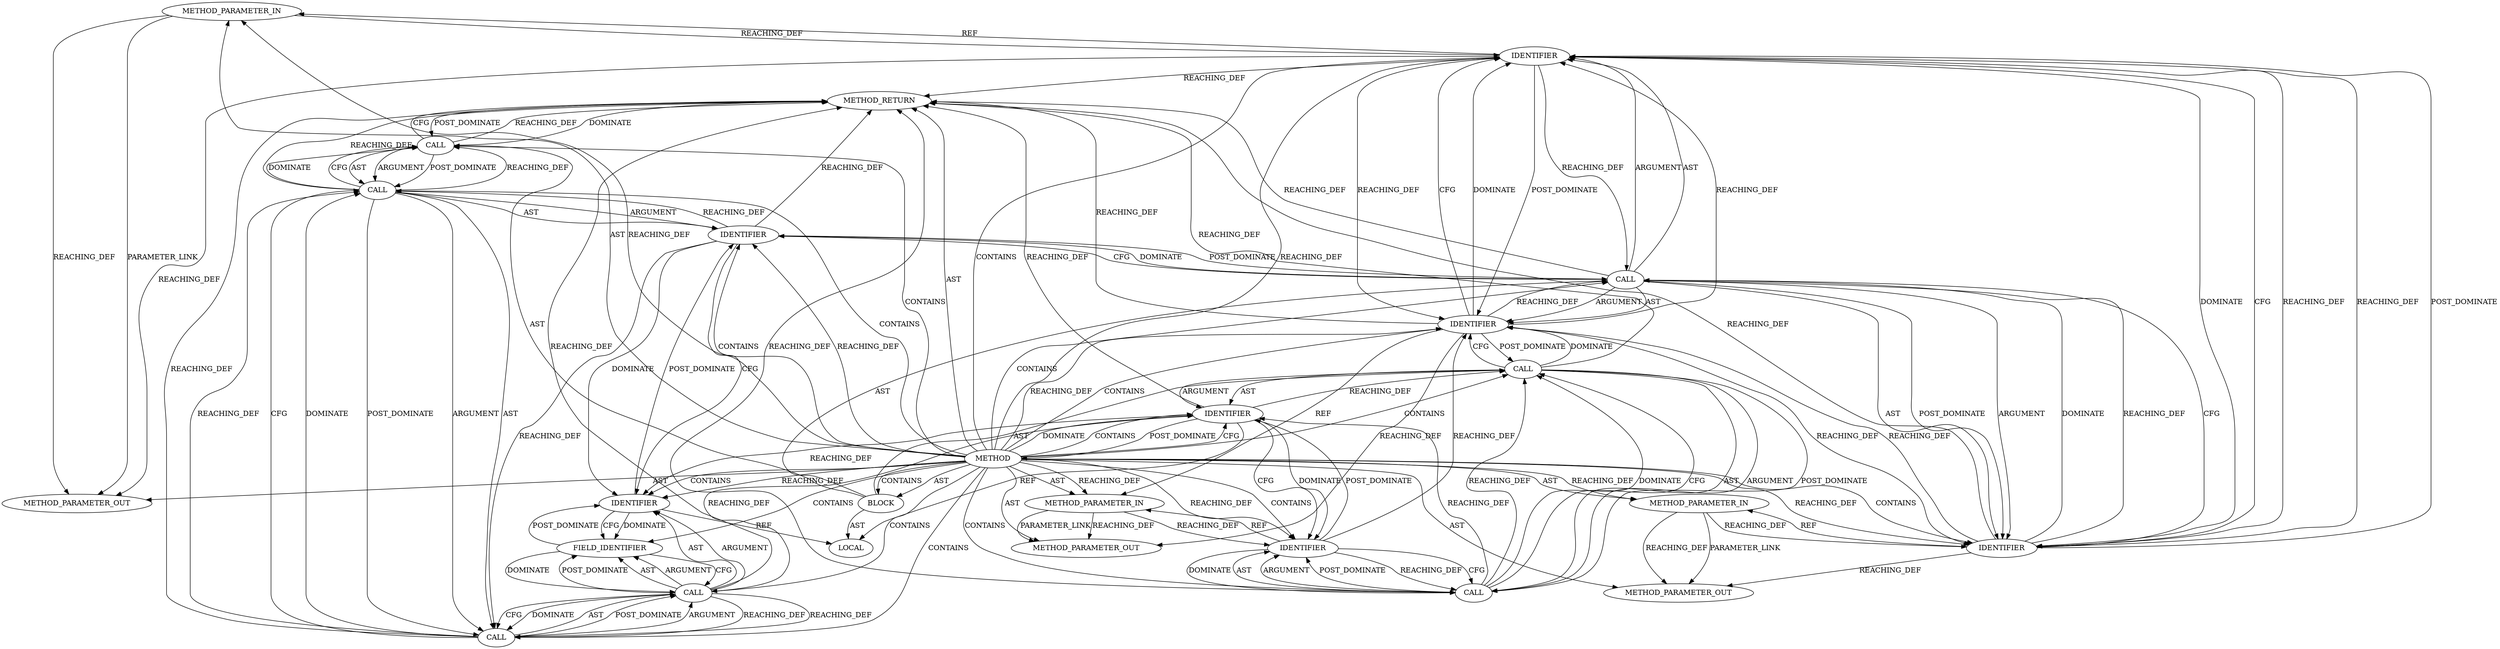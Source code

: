 digraph {
  21294 [label=METHOD_PARAMETER_OUT ORDER=2 CODE="u32 got_seq" IS_VARIADIC=false COLUMN_NUMBER=53 LINE_NUMBER=220 TYPE_FULL_NAME="u32" EVALUATION_STRATEGY="BY_VALUE" INDEX=2 NAME="got_seq"]
  1328 [label=METHOD_PARAMETER_IN ORDER=3 CODE="u32 exp_seq" IS_VARIADIC=false COLUMN_NUMBER=66 LINE_NUMBER=220 TYPE_FULL_NAME="u32" EVALUATION_STRATEGY="BY_VALUE" INDEX=3 NAME="exp_seq"]
  21293 [label=METHOD_PARAMETER_OUT ORDER=1 CODE="struct sock *sk" IS_VARIADIC=false COLUMN_NUMBER=36 LINE_NUMBER=220 TYPE_FULL_NAME="sock*" EVALUATION_STRATEGY="BY_VALUE" INDEX=1 NAME="sk"]
  1331 [label=CALL ORDER=2 ARGUMENT_INDEX=-1 CODE="*tls_ctx = tls_get_ctx(sk)" COLUMN_NUMBER=21 METHOD_FULL_NAME="<operator>.assignment" LINE_NUMBER=222 TYPE_FULL_NAME="<empty>" DISPATCH_TYPE="STATIC_DISPATCH" SIGNATURE="" NAME="<operator>.assignment"]
  1329 [label=BLOCK ORDER=4 ARGUMENT_INDEX=-1 CODE="{
	struct tls_context *tls_ctx = tls_get_ctx(sk);

	trace_tls_device_tx_resync_req(sk, got_seq, exp_seq);
	WARN_ON(test_and_set_bit(TLS_TX_SYNC_SCHED, &tls_ctx->flags));
}" COLUMN_NUMBER=1 LINE_NUMBER=221 TYPE_FULL_NAME="void"]
  1332 [label=IDENTIFIER ORDER=1 ARGUMENT_INDEX=1 CODE="tls_ctx" COLUMN_NUMBER=22 LINE_NUMBER=222 TYPE_FULL_NAME="tls_context*" NAME="tls_ctx"]
  1339 [label=CALL ORDER=4 ARGUMENT_INDEX=-1 CODE="WARN_ON(test_and_set_bit(TLS_TX_SYNC_SCHED, &tls_ctx->flags))" COLUMN_NUMBER=2 METHOD_FULL_NAME="WARN_ON" LINE_NUMBER=225 TYPE_FULL_NAME="<empty>" DISPATCH_TYPE="STATIC_DISPATCH" SIGNATURE="" NAME="WARN_ON"]
  21295 [label=METHOD_PARAMETER_OUT ORDER=3 CODE="u32 exp_seq" IS_VARIADIC=false COLUMN_NUMBER=66 LINE_NUMBER=220 TYPE_FULL_NAME="u32" EVALUATION_STRATEGY="BY_VALUE" INDEX=3 NAME="exp_seq"]
  1346 [label=METHOD_RETURN ORDER=5 CODE="RET" COLUMN_NUMBER=1 LINE_NUMBER=220 TYPE_FULL_NAME="void" EVALUATION_STRATEGY="BY_VALUE"]
  1327 [label=METHOD_PARAMETER_IN ORDER=2 CODE="u32 got_seq" IS_VARIADIC=false COLUMN_NUMBER=53 LINE_NUMBER=220 TYPE_FULL_NAME="u32" EVALUATION_STRATEGY="BY_VALUE" INDEX=2 NAME="got_seq"]
  1334 [label=IDENTIFIER ORDER=1 ARGUMENT_INDEX=1 CODE="sk" COLUMN_NUMBER=44 LINE_NUMBER=222 TYPE_FULL_NAME="sock*" NAME="sk"]
  1337 [label=IDENTIFIER ORDER=2 ARGUMENT_INDEX=2 CODE="got_seq" COLUMN_NUMBER=37 LINE_NUMBER=224 TYPE_FULL_NAME="u32" NAME="got_seq"]
  1333 [label=CALL ORDER=2 ARGUMENT_INDEX=2 CODE="tls_get_ctx(sk)" COLUMN_NUMBER=32 METHOD_FULL_NAME="tls_get_ctx" LINE_NUMBER=222 TYPE_FULL_NAME="<empty>" DISPATCH_TYPE="STATIC_DISPATCH" SIGNATURE="" NAME="tls_get_ctx"]
  1343 [label=CALL ORDER=1 ARGUMENT_INDEX=1 CODE="tls_ctx->flags" COLUMN_NUMBER=47 METHOD_FULL_NAME="<operator>.indirectFieldAccess" LINE_NUMBER=225 TYPE_FULL_NAME="<empty>" DISPATCH_TYPE="STATIC_DISPATCH" SIGNATURE="" NAME="<operator>.indirectFieldAccess"]
  1335 [label=CALL ORDER=3 ARGUMENT_INDEX=-1 CODE="trace_tls_device_tx_resync_req(sk, got_seq, exp_seq)" COLUMN_NUMBER=2 METHOD_FULL_NAME="trace_tls_device_tx_resync_req" LINE_NUMBER=224 TYPE_FULL_NAME="<empty>" DISPATCH_TYPE="STATIC_DISPATCH" SIGNATURE="" NAME="trace_tls_device_tx_resync_req"]
  1342 [label=CALL ORDER=2 ARGUMENT_INDEX=2 CODE="&tls_ctx->flags" COLUMN_NUMBER=46 METHOD_FULL_NAME="<operator>.addressOf" LINE_NUMBER=225 TYPE_FULL_NAME="<empty>" DISPATCH_TYPE="STATIC_DISPATCH" SIGNATURE="" NAME="<operator>.addressOf"]
  1344 [label=IDENTIFIER ORDER=1 ARGUMENT_INDEX=1 CODE="tls_ctx" COLUMN_NUMBER=47 LINE_NUMBER=225 TYPE_FULL_NAME="tls_context*" NAME="tls_ctx"]
  1340 [label=CALL ORDER=1 ARGUMENT_INDEX=1 CODE="test_and_set_bit(TLS_TX_SYNC_SCHED, &tls_ctx->flags)" COLUMN_NUMBER=10 METHOD_FULL_NAME="test_and_set_bit" LINE_NUMBER=225 TYPE_FULL_NAME="<empty>" DISPATCH_TYPE="STATIC_DISPATCH" SIGNATURE="" NAME="test_and_set_bit"]
  1345 [label=FIELD_IDENTIFIER ORDER=2 ARGUMENT_INDEX=2 CODE="flags" COLUMN_NUMBER=47 LINE_NUMBER=225 CANONICAL_NAME="flags"]
  1325 [label=METHOD COLUMN_NUMBER=1 LINE_NUMBER=220 COLUMN_NUMBER_END=1 IS_EXTERNAL=false SIGNATURE="void tls_offload_tx_resync_request (sock*,u32,u32)" NAME="tls_offload_tx_resync_request" AST_PARENT_TYPE="TYPE_DECL" AST_PARENT_FULL_NAME="tls_device.c:<global>" ORDER=17 CODE="void tls_offload_tx_resync_request(struct sock *sk, u32 got_seq, u32 exp_seq)
{
	struct tls_context *tls_ctx = tls_get_ctx(sk);

	trace_tls_device_tx_resync_req(sk, got_seq, exp_seq);
	WARN_ON(test_and_set_bit(TLS_TX_SYNC_SCHED, &tls_ctx->flags));
}" FULL_NAME="tls_offload_tx_resync_request" LINE_NUMBER_END=226 FILENAME="tls_device.c"]
  1330 [label=LOCAL ORDER=1 CODE="struct tls_context* tls_ctx" COLUMN_NUMBER=21 LINE_NUMBER=222 TYPE_FULL_NAME="tls_context*" NAME="tls_ctx"]
  1326 [label=METHOD_PARAMETER_IN ORDER=1 CODE="struct sock *sk" IS_VARIADIC=false COLUMN_NUMBER=36 LINE_NUMBER=220 TYPE_FULL_NAME="sock*" EVALUATION_STRATEGY="BY_VALUE" INDEX=1 NAME="sk"]
  1341 [label=IDENTIFIER ORDER=1 ARGUMENT_INDEX=1 CODE="TLS_TX_SYNC_SCHED" COLUMN_NUMBER=27 LINE_NUMBER=225 TYPE_FULL_NAME="ANY" NAME="TLS_TX_SYNC_SCHED"]
  1338 [label=IDENTIFIER ORDER=3 ARGUMENT_INDEX=3 CODE="exp_seq" COLUMN_NUMBER=46 LINE_NUMBER=224 TYPE_FULL_NAME="u32" NAME="exp_seq"]
  1336 [label=IDENTIFIER ORDER=1 ARGUMENT_INDEX=1 CODE="sk" COLUMN_NUMBER=33 LINE_NUMBER=224 TYPE_FULL_NAME="sock*" NAME="sk"]
  1337 -> 1346 [label=REACHING_DEF VARIABLE="got_seq"]
  1329 -> 1331 [label=AST ]
  1325 -> 1344 [label=CONTAINS ]
  1333 -> 1334 [label=AST ]
  1345 -> 1343 [label=DOMINATE ]
  1329 -> 1335 [label=AST ]
  1336 -> 1337 [label=REACHING_DEF VARIABLE="sk"]
  1325 -> 1329 [label=CONTAINS ]
  1342 -> 1340 [label=REACHING_DEF VARIABLE="&tls_ctx->flags"]
  1337 -> 1327 [label=REF ]
  1325 -> 1344 [label=REACHING_DEF VARIABLE=""]
  1325 -> 1337 [label=CONTAINS ]
  1327 -> 1337 [label=REACHING_DEF VARIABLE="got_seq"]
  1339 -> 1340 [label=AST ]
  1329 -> 1330 [label=AST ]
  1338 -> 1346 [label=REACHING_DEF VARIABLE="exp_seq"]
  1325 -> 1328 [label=REACHING_DEF VARIABLE=""]
  1325 -> 21294 [label=AST ]
  1331 -> 1332 [label=ARGUMENT ]
  1334 -> 1333 [label=REACHING_DEF VARIABLE="sk"]
  1328 -> 21295 [label=REACHING_DEF VARIABLE="exp_seq"]
  1325 -> 1327 [label=AST ]
  1342 -> 1340 [label=CFG ]
  1325 -> 1327 [label=REACHING_DEF VARIABLE=""]
  1337 -> 1335 [label=REACHING_DEF VARIABLE="got_seq"]
  1341 -> 1346 [label=REACHING_DEF VARIABLE="TLS_TX_SYNC_SCHED"]
  1331 -> 1332 [label=AST ]
  1325 -> 21295 [label=AST ]
  1333 -> 1346 [label=REACHING_DEF VARIABLE="tls_get_ctx(sk)"]
  1333 -> 1334 [label=ARGUMENT ]
  1325 -> 1333 [label=CONTAINS ]
  1325 -> 1338 [label=REACHING_DEF VARIABLE=""]
  1335 -> 1341 [label=CFG ]
  1333 -> 1334 [label=POST_DOMINATE ]
  1338 -> 1337 [label=REACHING_DEF VARIABLE="exp_seq"]
  1336 -> 1337 [label=CFG ]
  1326 -> 21293 [label=PARAMETER_LINK ]
  1338 -> 1335 [label=DOMINATE ]
  1328 -> 21295 [label=PARAMETER_LINK ]
  1342 -> 1343 [label=AST ]
  1341 -> 1344 [label=DOMINATE ]
  1331 -> 1333 [label=AST ]
  1334 -> 1336 [label=REACHING_DEF VARIABLE="sk"]
  1331 -> 1336 [label=DOMINATE ]
  1332 -> 1334 [label=CFG ]
  1340 -> 1339 [label=REACHING_DEF VARIABLE="test_and_set_bit(TLS_TX_SYNC_SCHED, &tls_ctx->flags)"]
  1341 -> 1335 [label=POST_DOMINATE ]
  1329 -> 1339 [label=AST ]
  1325 -> 1336 [label=REACHING_DEF VARIABLE=""]
  1332 -> 1331 [label=REACHING_DEF VARIABLE="tls_ctx"]
  1344 -> 1345 [label=CFG ]
  1336 -> 1335 [label=REACHING_DEF VARIABLE="sk"]
  1344 -> 1330 [label=REF ]
  1342 -> 1343 [label=POST_DOMINATE ]
  1335 -> 1338 [label=AST ]
  1336 -> 1338 [label=REACHING_DEF VARIABLE="sk"]
  1331 -> 1333 [label=ARGUMENT ]
  1339 -> 1346 [label=REACHING_DEF VARIABLE="WARN_ON(test_and_set_bit(TLS_TX_SYNC_SCHED, &tls_ctx->flags))"]
  1343 -> 1342 [label=REACHING_DEF VARIABLE="tls_ctx->flags"]
  1343 -> 1342 [label=REACHING_DEF VARIABLE="tls_ctx->flags"]
  1341 -> 1344 [label=CFG ]
  1345 -> 1344 [label=POST_DOMINATE ]
  1339 -> 1340 [label=ARGUMENT ]
  1335 -> 1337 [label=ARGUMENT ]
  1326 -> 1334 [label=REACHING_DEF VARIABLE="sk"]
  1333 -> 1331 [label=REACHING_DEF VARIABLE="tls_get_ctx(sk)"]
  1325 -> 1341 [label=CONTAINS ]
  1344 -> 1341 [label=POST_DOMINATE ]
  1345 -> 1343 [label=CFG ]
  1332 -> 1346 [label=REACHING_DEF VARIABLE="tls_ctx"]
  1337 -> 21294 [label=REACHING_DEF VARIABLE="got_seq"]
  1336 -> 1331 [label=POST_DOMINATE ]
  1334 -> 1326 [label=REF ]
  1333 -> 1331 [label=DOMINATE ]
  1325 -> 1336 [label=CONTAINS ]
  1335 -> 1338 [label=POST_DOMINATE ]
  1343 -> 1342 [label=CFG ]
  1340 -> 1346 [label=REACHING_DEF VARIABLE="test_and_set_bit(TLS_TX_SYNC_SCHED, &tls_ctx->flags)"]
  1325 -> 1340 [label=CONTAINS ]
  1338 -> 1337 [label=POST_DOMINATE ]
  1344 -> 1345 [label=DOMINATE ]
  1338 -> 1336 [label=REACHING_DEF VARIABLE="exp_seq"]
  1336 -> 1326 [label=REF ]
  1325 -> 1341 [label=REACHING_DEF VARIABLE=""]
  1326 -> 21293 [label=REACHING_DEF VARIABLE="sk"]
  1340 -> 1342 [label=POST_DOMINATE ]
  1325 -> 1334 [label=REACHING_DEF VARIABLE=""]
  1335 -> 1336 [label=ARGUMENT ]
  1335 -> 1341 [label=DOMINATE ]
  1340 -> 1341 [label=AST ]
  1342 -> 1340 [label=DOMINATE ]
  1333 -> 1331 [label=CFG ]
  1338 -> 1335 [label=REACHING_DEF VARIABLE="exp_seq"]
  1343 -> 1342 [label=DOMINATE ]
  1342 -> 1346 [label=REACHING_DEF VARIABLE="&tls_ctx->flags"]
  1338 -> 21295 [label=REACHING_DEF VARIABLE="exp_seq"]
  1332 -> 1325 [label=POST_DOMINATE ]
  1338 -> 1328 [label=REF ]
  1328 -> 1338 [label=REACHING_DEF VARIABLE="exp_seq"]
  1325 -> 1331 [label=CONTAINS ]
  1331 -> 1333 [label=POST_DOMINATE ]
  1327 -> 21294 [label=REACHING_DEF VARIABLE="got_seq"]
  1325 -> 1335 [label=CONTAINS ]
  1325 -> 1339 [label=CONTAINS ]
  1334 -> 1333 [label=CFG ]
  1343 -> 1344 [label=AST ]
  1325 -> 1328 [label=AST ]
  1335 -> 1337 [label=AST ]
  1325 -> 1337 [label=REACHING_DEF VARIABLE=""]
  1331 -> 1336 [label=CFG ]
  1327 -> 21294 [label=PARAMETER_LINK ]
  1332 -> 1343 [label=REACHING_DEF VARIABLE="tls_ctx"]
  1337 -> 1338 [label=DOMINATE ]
  1346 -> 1339 [label=POST_DOMINATE ]
  1342 -> 1343 [label=ARGUMENT ]
  1339 -> 1346 [label=DOMINATE ]
  1325 -> 1326 [label=AST ]
  1340 -> 1341 [label=ARGUMENT ]
  1335 -> 1338 [label=ARGUMENT ]
  1336 -> 21293 [label=REACHING_DEF VARIABLE="sk"]
  1337 -> 1338 [label=CFG ]
  1325 -> 1342 [label=CONTAINS ]
  1331 -> 1346 [label=REACHING_DEF VARIABLE="*tls_ctx = tls_get_ctx(sk)"]
  1325 -> 1345 [label=CONTAINS ]
  1340 -> 1342 [label=AST ]
  1325 -> 1346 [label=AST ]
  1337 -> 1336 [label=POST_DOMINATE ]
  1341 -> 1342 [label=REACHING_DEF VARIABLE="TLS_TX_SYNC_SCHED"]
  1336 -> 1346 [label=REACHING_DEF VARIABLE="sk"]
  1343 -> 1345 [label=POST_DOMINATE ]
  1341 -> 1340 [label=REACHING_DEF VARIABLE="TLS_TX_SYNC_SCHED"]
  1340 -> 1339 [label=DOMINATE ]
  1335 -> 1346 [label=REACHING_DEF VARIABLE="trace_tls_device_tx_resync_req(sk, got_seq, exp_seq)"]
  1339 -> 1340 [label=POST_DOMINATE ]
  1338 -> 1335 [label=CFG ]
  1333 -> 1332 [label=REACHING_DEF VARIABLE="tls_get_ctx(sk)"]
  1325 -> 1343 [label=CONTAINS ]
  1343 -> 1345 [label=AST ]
  1335 -> 1336 [label=AST ]
  1337 -> 1336 [label=REACHING_DEF VARIABLE="got_seq"]
  1325 -> 1332 [label=CFG ]
  1325 -> 1338 [label=CONTAINS ]
  1332 -> 1330 [label=REF ]
  1343 -> 1345 [label=ARGUMENT ]
  1334 -> 1333 [label=DOMINATE ]
  1332 -> 1344 [label=REACHING_DEF VARIABLE="tls_ctx"]
  1325 -> 1329 [label=AST ]
  1325 -> 1326 [label=REACHING_DEF VARIABLE=""]
  1337 -> 1338 [label=REACHING_DEF VARIABLE="got_seq"]
  1340 -> 1339 [label=CFG ]
  1332 -> 1334 [label=DOMINATE ]
  1325 -> 21293 [label=AST ]
  1340 -> 1342 [label=ARGUMENT ]
  1339 -> 1346 [label=CFG ]
  1343 -> 1346 [label=REACHING_DEF VARIABLE="tls_ctx->flags"]
  1336 -> 1337 [label=DOMINATE ]
  1334 -> 1332 [label=POST_DOMINATE ]
  1325 -> 1334 [label=CONTAINS ]
  1325 -> 1332 [label=DOMINATE ]
  1343 -> 1344 [label=ARGUMENT ]
  1325 -> 1332 [label=CONTAINS ]
}
